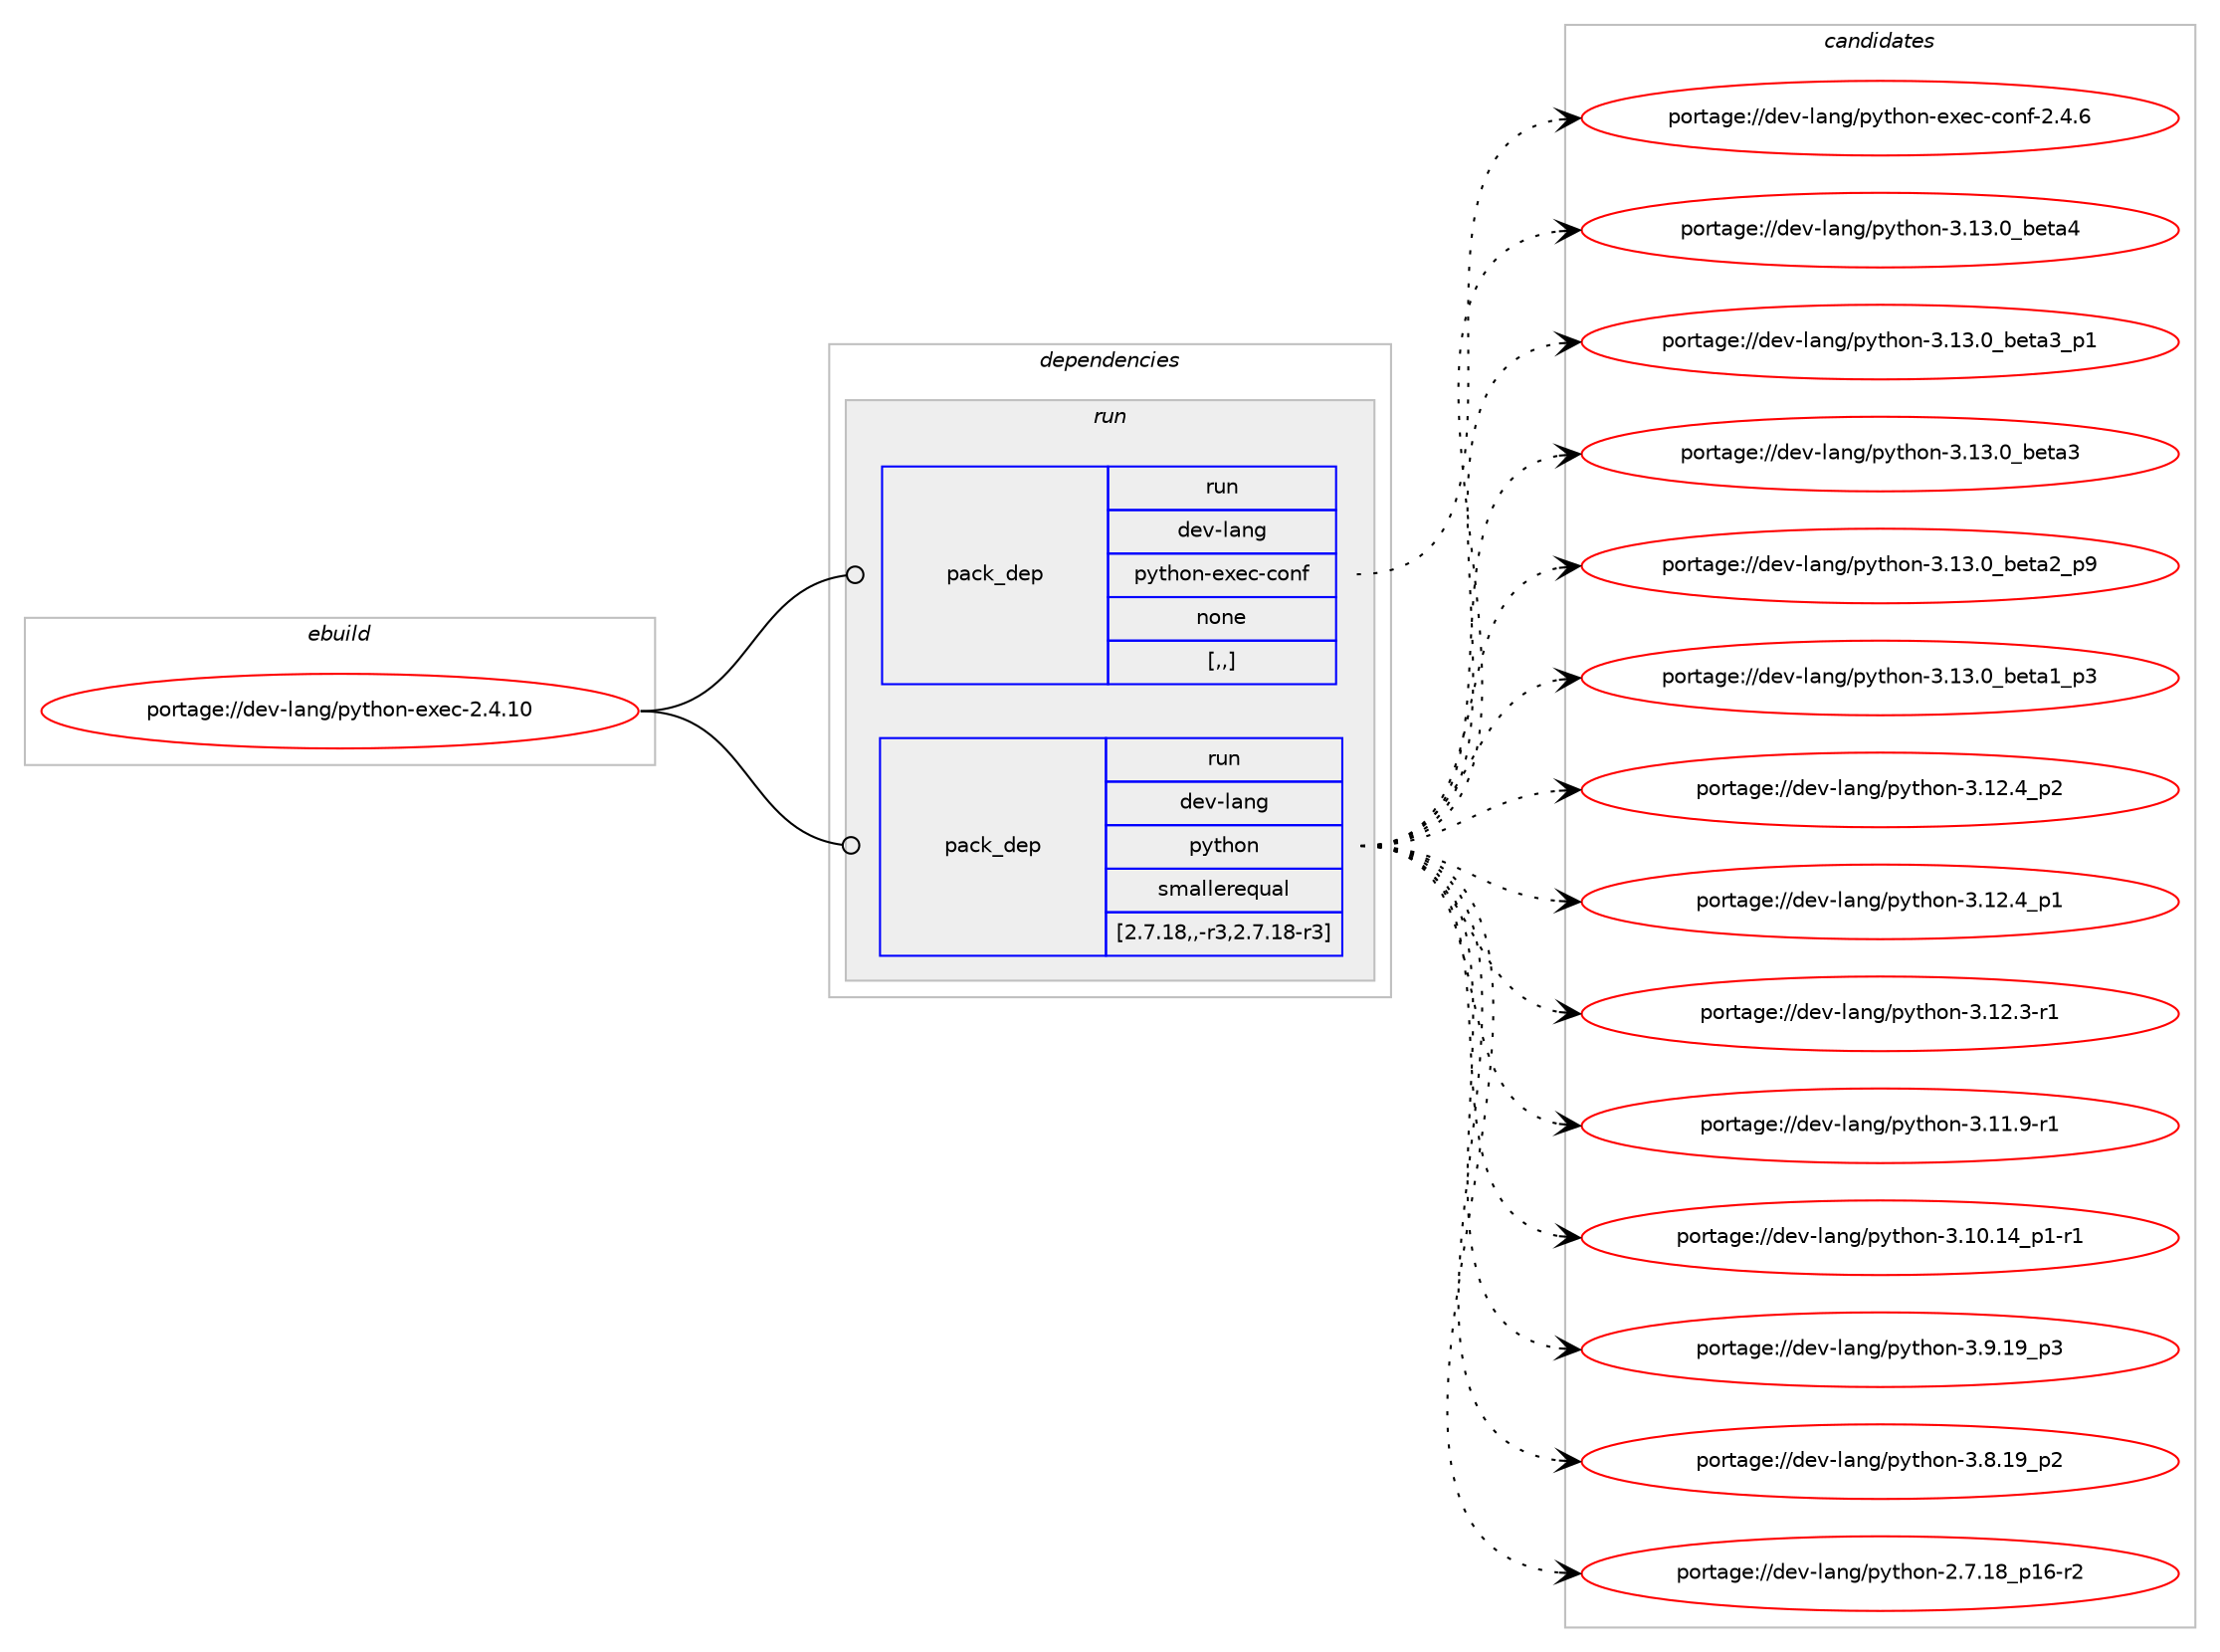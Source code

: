 digraph prolog {

# *************
# Graph options
# *************

newrank=true;
concentrate=true;
compound=true;
graph [rankdir=LR,fontname=Helvetica,fontsize=10,ranksep=1.5];#, ranksep=2.5, nodesep=0.2];
edge  [arrowhead=vee];
node  [fontname=Helvetica,fontsize=10];

# **********
# The ebuild
# **********

subgraph cluster_leftcol {
color=gray;
label=<<i>ebuild</i>>;
id [label="portage://dev-lang/python-exec-2.4.10", color=red, width=4, href="../dev-lang/python-exec-2.4.10.svg"];
}

# ****************
# The dependencies
# ****************

subgraph cluster_midcol {
color=gray;
label=<<i>dependencies</i>>;
subgraph cluster_compile {
fillcolor="#eeeeee";
style=filled;
label=<<i>compile</i>>;
}
subgraph cluster_compileandrun {
fillcolor="#eeeeee";
style=filled;
label=<<i>compile and run</i>>;
}
subgraph cluster_run {
fillcolor="#eeeeee";
style=filled;
label=<<i>run</i>>;
subgraph pack77486 {
dependency102842 [label=<<TABLE BORDER="0" CELLBORDER="1" CELLSPACING="0" CELLPADDING="4" WIDTH="220"><TR><TD ROWSPAN="6" CELLPADDING="30">pack_dep</TD></TR><TR><TD WIDTH="110">run</TD></TR><TR><TD>dev-lang</TD></TR><TR><TD>python-exec-conf</TD></TR><TR><TD>none</TD></TR><TR><TD>[,,]</TD></TR></TABLE>>, shape=none, color=blue];
}
id:e -> dependency102842:w [weight=20,style="solid",arrowhead="odot"];
subgraph pack77487 {
dependency102843 [label=<<TABLE BORDER="0" CELLBORDER="1" CELLSPACING="0" CELLPADDING="4" WIDTH="220"><TR><TD ROWSPAN="6" CELLPADDING="30">pack_dep</TD></TR><TR><TD WIDTH="110">run</TD></TR><TR><TD>dev-lang</TD></TR><TR><TD>python</TD></TR><TR><TD>smallerequal</TD></TR><TR><TD>[2.7.18,,-r3,2.7.18-r3]</TD></TR></TABLE>>, shape=none, color=blue];
}
id:e -> dependency102843:w [weight=20,style="solid",arrowhead="odot"];
}
}

# **************
# The candidates
# **************

subgraph cluster_choices {
rank=same;
color=gray;
label=<<i>candidates</i>>;

subgraph choice77486 {
color=black;
nodesep=1;
choice10010111845108971101034711212111610411111045101120101994599111110102455046524654 [label="portage://dev-lang/python-exec-conf-2.4.6", color=red, width=4,href="../dev-lang/python-exec-conf-2.4.6.svg"];
dependency102842:e -> choice10010111845108971101034711212111610411111045101120101994599111110102455046524654:w [style=dotted,weight="100"];
}
subgraph choice77487 {
color=black;
nodesep=1;
choice1001011184510897110103471121211161041111104551464951464895981011169752 [label="portage://dev-lang/python-3.13.0_beta4", color=red, width=4,href="../dev-lang/python-3.13.0_beta4.svg"];
choice10010111845108971101034711212111610411111045514649514648959810111697519511249 [label="portage://dev-lang/python-3.13.0_beta3_p1", color=red, width=4,href="../dev-lang/python-3.13.0_beta3_p1.svg"];
choice1001011184510897110103471121211161041111104551464951464895981011169751 [label="portage://dev-lang/python-3.13.0_beta3", color=red, width=4,href="../dev-lang/python-3.13.0_beta3.svg"];
choice10010111845108971101034711212111610411111045514649514648959810111697509511257 [label="portage://dev-lang/python-3.13.0_beta2_p9", color=red, width=4,href="../dev-lang/python-3.13.0_beta2_p9.svg"];
choice10010111845108971101034711212111610411111045514649514648959810111697499511251 [label="portage://dev-lang/python-3.13.0_beta1_p3", color=red, width=4,href="../dev-lang/python-3.13.0_beta1_p3.svg"];
choice100101118451089711010347112121116104111110455146495046529511250 [label="portage://dev-lang/python-3.12.4_p2", color=red, width=4,href="../dev-lang/python-3.12.4_p2.svg"];
choice100101118451089711010347112121116104111110455146495046529511249 [label="portage://dev-lang/python-3.12.4_p1", color=red, width=4,href="../dev-lang/python-3.12.4_p1.svg"];
choice100101118451089711010347112121116104111110455146495046514511449 [label="portage://dev-lang/python-3.12.3-r1", color=red, width=4,href="../dev-lang/python-3.12.3-r1.svg"];
choice100101118451089711010347112121116104111110455146494946574511449 [label="portage://dev-lang/python-3.11.9-r1", color=red, width=4,href="../dev-lang/python-3.11.9-r1.svg"];
choice100101118451089711010347112121116104111110455146494846495295112494511449 [label="portage://dev-lang/python-3.10.14_p1-r1", color=red, width=4,href="../dev-lang/python-3.10.14_p1-r1.svg"];
choice100101118451089711010347112121116104111110455146574649579511251 [label="portage://dev-lang/python-3.9.19_p3", color=red, width=4,href="../dev-lang/python-3.9.19_p3.svg"];
choice100101118451089711010347112121116104111110455146564649579511250 [label="portage://dev-lang/python-3.8.19_p2", color=red, width=4,href="../dev-lang/python-3.8.19_p2.svg"];
choice100101118451089711010347112121116104111110455046554649569511249544511450 [label="portage://dev-lang/python-2.7.18_p16-r2", color=red, width=4,href="../dev-lang/python-2.7.18_p16-r2.svg"];
dependency102843:e -> choice1001011184510897110103471121211161041111104551464951464895981011169752:w [style=dotted,weight="100"];
dependency102843:e -> choice10010111845108971101034711212111610411111045514649514648959810111697519511249:w [style=dotted,weight="100"];
dependency102843:e -> choice1001011184510897110103471121211161041111104551464951464895981011169751:w [style=dotted,weight="100"];
dependency102843:e -> choice10010111845108971101034711212111610411111045514649514648959810111697509511257:w [style=dotted,weight="100"];
dependency102843:e -> choice10010111845108971101034711212111610411111045514649514648959810111697499511251:w [style=dotted,weight="100"];
dependency102843:e -> choice100101118451089711010347112121116104111110455146495046529511250:w [style=dotted,weight="100"];
dependency102843:e -> choice100101118451089711010347112121116104111110455146495046529511249:w [style=dotted,weight="100"];
dependency102843:e -> choice100101118451089711010347112121116104111110455146495046514511449:w [style=dotted,weight="100"];
dependency102843:e -> choice100101118451089711010347112121116104111110455146494946574511449:w [style=dotted,weight="100"];
dependency102843:e -> choice100101118451089711010347112121116104111110455146494846495295112494511449:w [style=dotted,weight="100"];
dependency102843:e -> choice100101118451089711010347112121116104111110455146574649579511251:w [style=dotted,weight="100"];
dependency102843:e -> choice100101118451089711010347112121116104111110455146564649579511250:w [style=dotted,weight="100"];
dependency102843:e -> choice100101118451089711010347112121116104111110455046554649569511249544511450:w [style=dotted,weight="100"];
}
}

}
